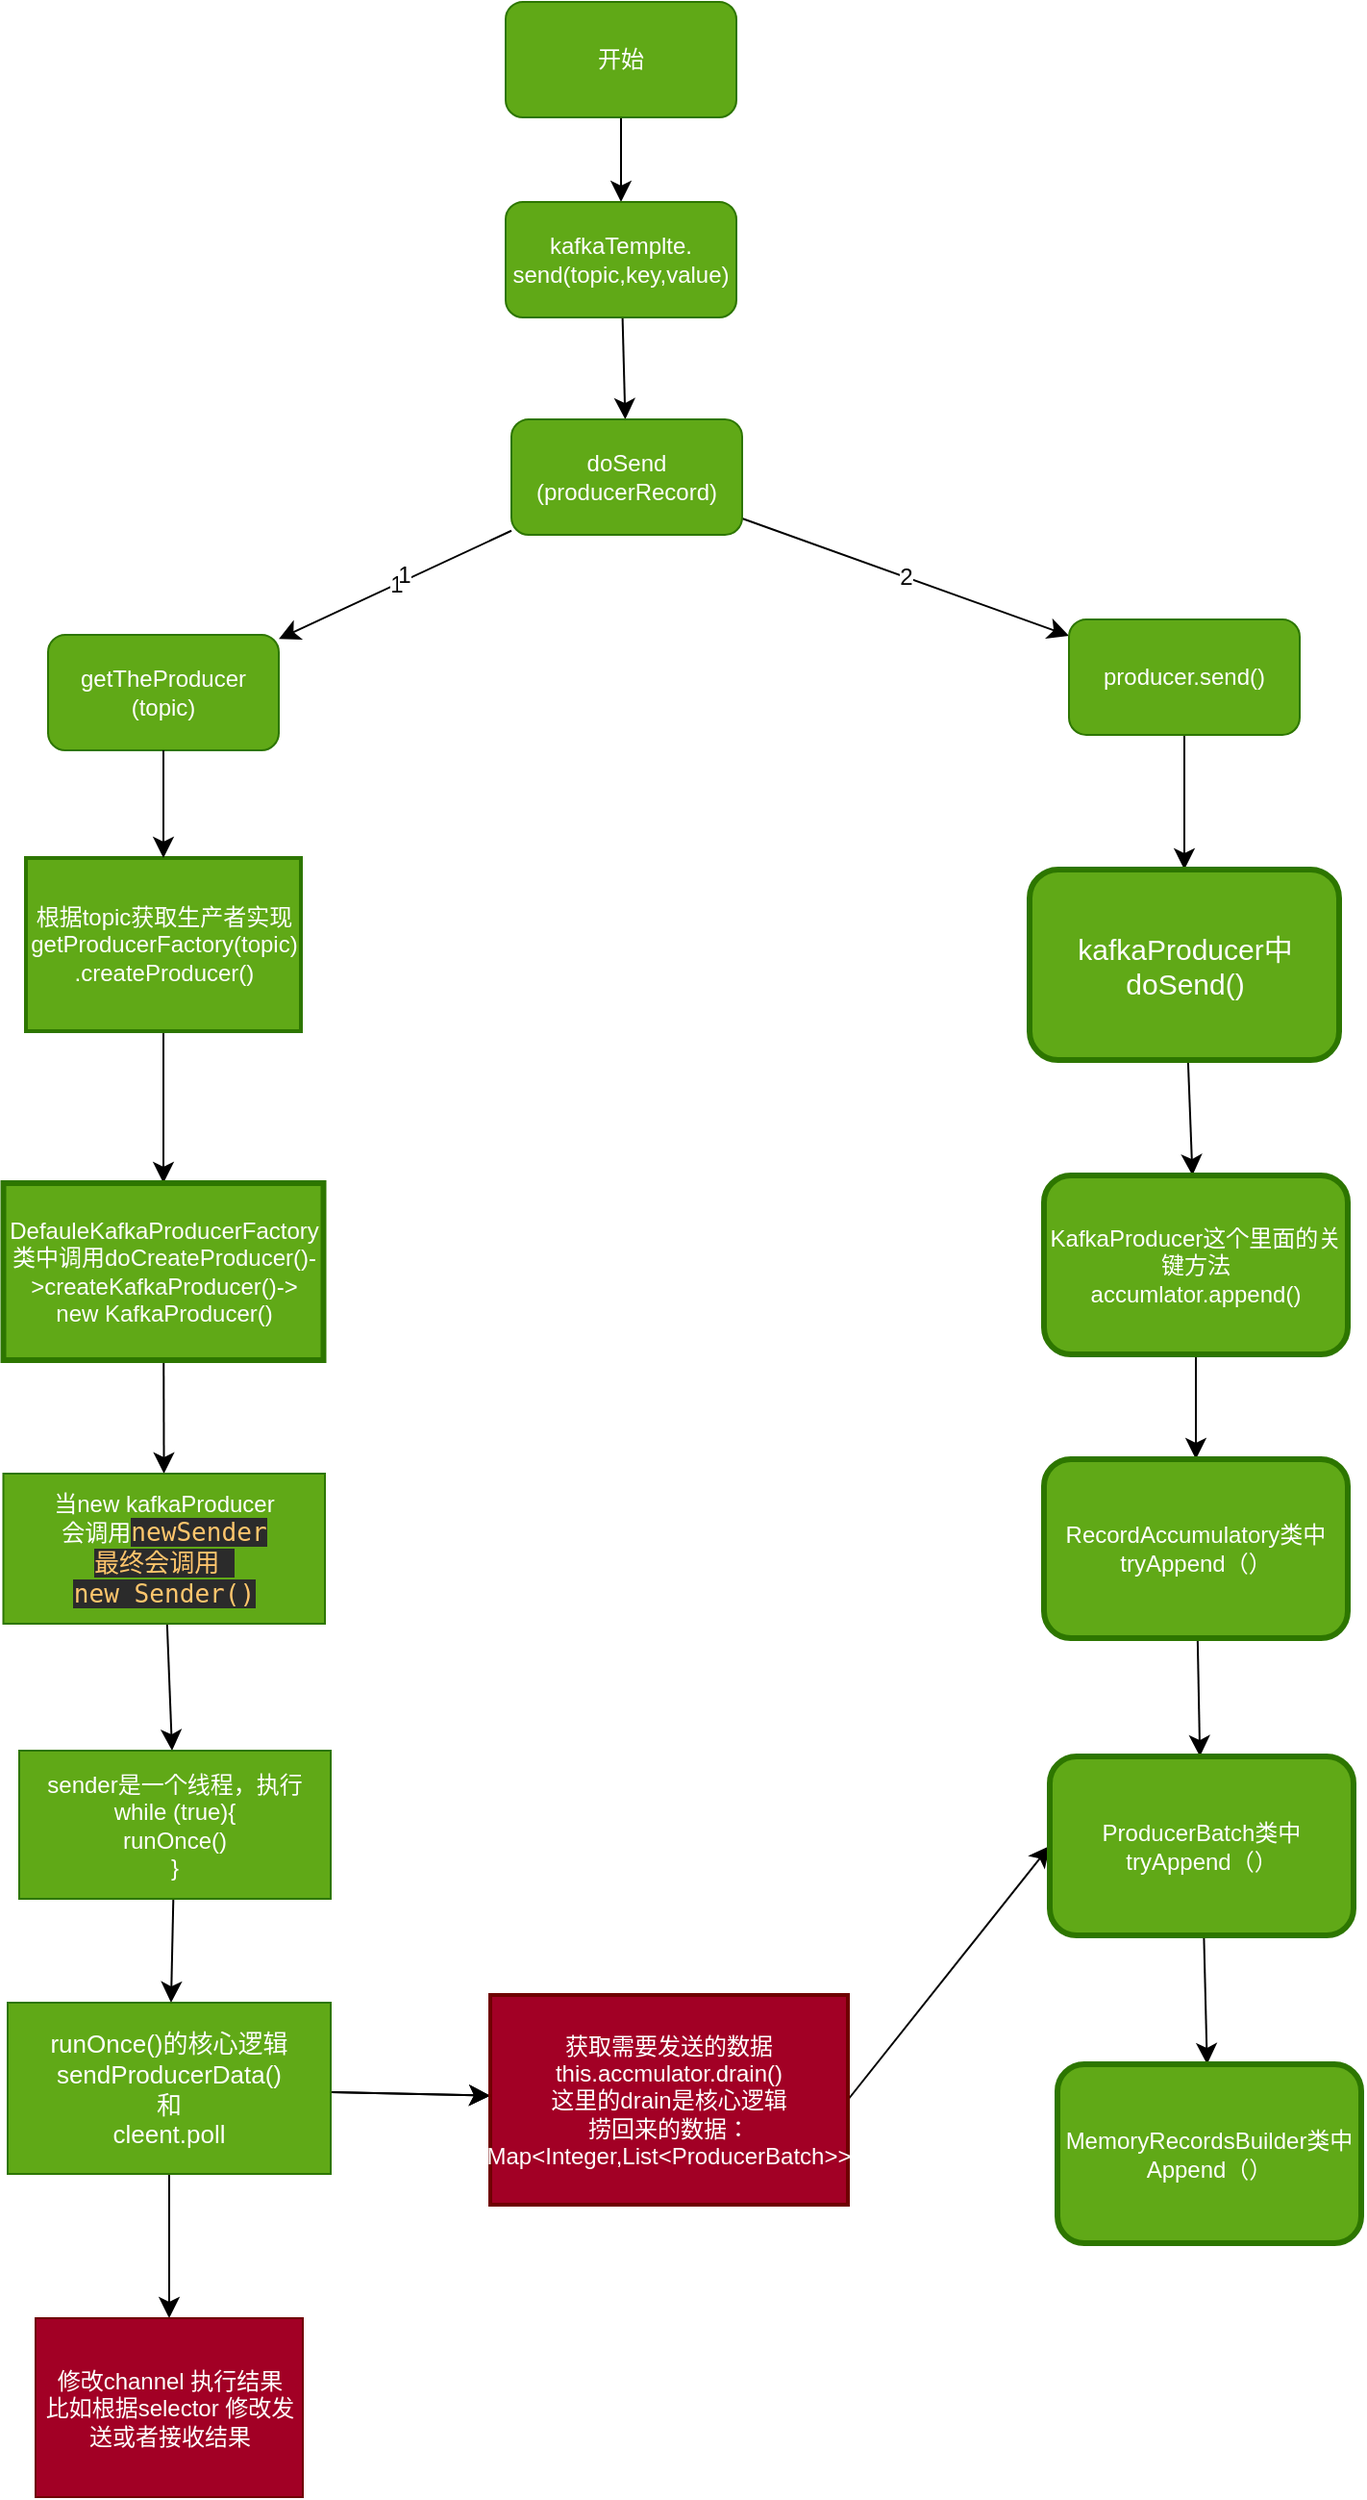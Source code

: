 <mxfile version="24.7.5">
  <diagram name="第 1 页" id="rjt4TvfhB3kIMEqw2SIt">
    <mxGraphModel dx="1280" dy="592" grid="0" gridSize="10" guides="1" tooltips="1" connect="1" arrows="1" fold="1" page="0" pageScale="1" pageWidth="827" pageHeight="1169" math="0" shadow="0">
      <root>
        <mxCell id="0" />
        <mxCell id="1" parent="0" />
        <mxCell id="hbUotnrX8_8MGM3nDu8A-5" value="" style="edgeStyle=none;curved=1;rounded=0;orthogonalLoop=1;jettySize=auto;html=1;fontSize=12;startSize=8;endSize=8;" edge="1" parent="1" source="hbUotnrX8_8MGM3nDu8A-1" target="hbUotnrX8_8MGM3nDu8A-4">
          <mxGeometry relative="1" as="geometry" />
        </mxCell>
        <mxCell id="hbUotnrX8_8MGM3nDu8A-1" value="开始" style="rounded=1;whiteSpace=wrap;html=1;fillColor=#60a917;fontColor=#ffffff;strokeColor=#2D7600;" vertex="1" parent="1">
          <mxGeometry x="-9" y="14" width="120" height="60" as="geometry" />
        </mxCell>
        <mxCell id="hbUotnrX8_8MGM3nDu8A-12" value="" style="edgeStyle=none;curved=1;rounded=0;orthogonalLoop=1;jettySize=auto;html=1;fontSize=12;startSize=8;endSize=8;" edge="1" parent="1" source="hbUotnrX8_8MGM3nDu8A-4" target="hbUotnrX8_8MGM3nDu8A-11">
          <mxGeometry relative="1" as="geometry" />
        </mxCell>
        <mxCell id="hbUotnrX8_8MGM3nDu8A-4" value="kafkaTemplte.&lt;br&gt;send(topic,key,value)" style="rounded=1;whiteSpace=wrap;align=center;verticalAlign=middle;html=1;fillColor=#60a917;fontColor=#ffffff;strokeColor=#2D7600;" vertex="1" parent="1">
          <mxGeometry x="-9" y="118" width="120" height="60" as="geometry" />
        </mxCell>
        <mxCell id="hbUotnrX8_8MGM3nDu8A-14" value="1" style="edgeStyle=none;curved=1;rounded=0;orthogonalLoop=1;jettySize=auto;html=1;fontSize=12;startSize=8;endSize=8;" edge="1" parent="1" source="hbUotnrX8_8MGM3nDu8A-11" target="hbUotnrX8_8MGM3nDu8A-13">
          <mxGeometry relative="1" as="geometry" />
        </mxCell>
        <mxCell id="hbUotnrX8_8MGM3nDu8A-15" value="1" style="edgeLabel;html=1;align=center;verticalAlign=middle;resizable=0;points=[];fontSize=12;" vertex="1" connectable="0" parent="hbUotnrX8_8MGM3nDu8A-14">
          <mxGeometry x="-0.087" y="-3" relative="1" as="geometry">
            <mxPoint as="offset" />
          </mxGeometry>
        </mxCell>
        <mxCell id="hbUotnrX8_8MGM3nDu8A-36" value="2" style="edgeStyle=none;curved=1;rounded=0;orthogonalLoop=1;jettySize=auto;html=1;fontSize=12;startSize=8;endSize=8;" edge="1" parent="1" source="hbUotnrX8_8MGM3nDu8A-11" target="hbUotnrX8_8MGM3nDu8A-35">
          <mxGeometry relative="1" as="geometry" />
        </mxCell>
        <mxCell id="hbUotnrX8_8MGM3nDu8A-11" value="doSend&lt;br&gt;(producerRecord)" style="whiteSpace=wrap;html=1;rounded=1;fillColor=#60a917;fontColor=#ffffff;strokeColor=#2D7600;" vertex="1" parent="1">
          <mxGeometry x="-6" y="231" width="120" height="60" as="geometry" />
        </mxCell>
        <mxCell id="hbUotnrX8_8MGM3nDu8A-13" value="getTheProducer&lt;br&gt;(topic)" style="rounded=1;whiteSpace=wrap;html=1;fillColor=#60a917;fontColor=#ffffff;strokeColor=#2D7600;" vertex="1" parent="1">
          <mxGeometry x="-247" y="343" width="120" height="60" as="geometry" />
        </mxCell>
        <mxCell id="hbUotnrX8_8MGM3nDu8A-22" value="" style="edgeStyle=none;curved=1;rounded=0;orthogonalLoop=1;jettySize=auto;html=1;fontSize=12;startSize=8;endSize=8;" edge="1" parent="1" source="hbUotnrX8_8MGM3nDu8A-19" target="hbUotnrX8_8MGM3nDu8A-21">
          <mxGeometry relative="1" as="geometry" />
        </mxCell>
        <mxCell id="hbUotnrX8_8MGM3nDu8A-19" value="根据topic获取生产者实现&lt;br&gt;getProducerFactory(topic)&lt;br&gt;.createProducer()" style="rounded=0;whiteSpace=wrap;html=1;fillColor=#60a917;fontColor=#ffffff;strokeColor=#2D7600;strokeWidth=2;" vertex="1" parent="1">
          <mxGeometry x="-258.5" y="459" width="143" height="90" as="geometry" />
        </mxCell>
        <mxCell id="hbUotnrX8_8MGM3nDu8A-20" value="" style="endArrow=classic;html=1;rounded=0;fontSize=12;startSize=8;endSize=8;curved=1;exitX=0.5;exitY=1;exitDx=0;exitDy=0;" edge="1" parent="1" source="hbUotnrX8_8MGM3nDu8A-13" target="hbUotnrX8_8MGM3nDu8A-19">
          <mxGeometry width="50" height="50" relative="1" as="geometry">
            <mxPoint x="55" y="325" as="sourcePoint" />
            <mxPoint x="105" y="275" as="targetPoint" />
          </mxGeometry>
        </mxCell>
        <mxCell id="hbUotnrX8_8MGM3nDu8A-24" value="" style="edgeStyle=none;curved=1;rounded=0;orthogonalLoop=1;jettySize=auto;html=1;fontSize=12;startSize=8;endSize=8;" edge="1" parent="1" source="hbUotnrX8_8MGM3nDu8A-21" target="hbUotnrX8_8MGM3nDu8A-23">
          <mxGeometry relative="1" as="geometry" />
        </mxCell>
        <mxCell id="hbUotnrX8_8MGM3nDu8A-21" value="DefauleKafkaProducerFactory&lt;br&gt;类中调用doCreateProducer()-&amp;gt;createKafkaProducer()-&amp;gt;&lt;br&gt;new KafkaProducer()" style="whiteSpace=wrap;html=1;fillColor=#60a917;strokeColor=#2D7600;fontColor=#ffffff;rounded=0;strokeWidth=3;" vertex="1" parent="1">
          <mxGeometry x="-270.25" y="628" width="166.5" height="92" as="geometry" />
        </mxCell>
        <mxCell id="hbUotnrX8_8MGM3nDu8A-26" value="" style="edgeStyle=none;curved=1;rounded=0;orthogonalLoop=1;jettySize=auto;html=1;fontSize=12;startSize=8;endSize=8;" edge="1" parent="1" source="hbUotnrX8_8MGM3nDu8A-23" target="hbUotnrX8_8MGM3nDu8A-25">
          <mxGeometry relative="1" as="geometry" />
        </mxCell>
        <mxCell id="hbUotnrX8_8MGM3nDu8A-23" value="当new kafkaProducer&lt;br&gt;会调用&lt;span style=&quot;color: rgb(255, 198, 109); background-color: rgb(43, 43, 43); font-family: &amp;quot;JetBrains Mono&amp;quot;, monospace; font-size: 9.8pt; white-space: pre;&quot;&gt;newSender&lt;br/&gt;最终会调用 &lt;br/&gt;new Sender()&lt;/span&gt;" style="whiteSpace=wrap;html=1;fillColor=#60a917;strokeColor=#2D7600;fontColor=#ffffff;rounded=0;" vertex="1" parent="1">
          <mxGeometry x="-270.25" y="779" width="167.25" height="78" as="geometry" />
        </mxCell>
        <mxCell id="hbUotnrX8_8MGM3nDu8A-28" value="" style="edgeStyle=none;curved=1;rounded=0;orthogonalLoop=1;jettySize=auto;html=1;fontSize=12;startSize=8;endSize=8;" edge="1" parent="1" source="hbUotnrX8_8MGM3nDu8A-25" target="hbUotnrX8_8MGM3nDu8A-27">
          <mxGeometry relative="1" as="geometry" />
        </mxCell>
        <mxCell id="hbUotnrX8_8MGM3nDu8A-25" value="sender是一个线程，执行while (true){&lt;br&gt;runOnce()&lt;br&gt;}" style="whiteSpace=wrap;html=1;fillColor=#60a917;strokeColor=#2D7600;fontColor=#ffffff;rounded=0;" vertex="1" parent="1">
          <mxGeometry x="-262" y="923" width="162" height="77" as="geometry" />
        </mxCell>
        <mxCell id="hbUotnrX8_8MGM3nDu8A-30" value="" style="edgeStyle=none;curved=1;rounded=0;orthogonalLoop=1;jettySize=auto;html=1;fontSize=12;startSize=8;endSize=8;" edge="1" parent="1" source="hbUotnrX8_8MGM3nDu8A-27" target="hbUotnrX8_8MGM3nDu8A-29">
          <mxGeometry relative="1" as="geometry" />
        </mxCell>
        <mxCell id="hbUotnrX8_8MGM3nDu8A-31" value="" style="edgeStyle=none;curved=1;rounded=0;orthogonalLoop=1;jettySize=auto;html=1;fontSize=12;startSize=8;endSize=8;" edge="1" parent="1" source="hbUotnrX8_8MGM3nDu8A-27" target="hbUotnrX8_8MGM3nDu8A-29">
          <mxGeometry relative="1" as="geometry" />
        </mxCell>
        <mxCell id="hbUotnrX8_8MGM3nDu8A-33" style="edgeStyle=none;curved=1;rounded=0;orthogonalLoop=1;jettySize=auto;html=1;entryX=0.5;entryY=0;entryDx=0;entryDy=0;fontSize=12;startSize=8;endSize=8;exitX=0.5;exitY=1;exitDx=0;exitDy=0;" edge="1" parent="1" source="hbUotnrX8_8MGM3nDu8A-27" target="hbUotnrX8_8MGM3nDu8A-32">
          <mxGeometry relative="1" as="geometry">
            <mxPoint x="-100" y="1121" as="sourcePoint" />
          </mxGeometry>
        </mxCell>
        <mxCell id="hbUotnrX8_8MGM3nDu8A-27" value="&lt;font style=&quot;font-size: 13px;&quot;&gt;runOnce()的核心&lt;/font&gt;&lt;font style=&quot;font-size: 13px;&quot;&gt;&lt;font style=&quot;font-size: 13px;&quot;&gt;逻辑&lt;br&gt;&lt;/font&gt;sendProducerData()&lt;br&gt;和&lt;br&gt;cleent.poll&lt;/font&gt;" style="rounded=0;whiteSpace=wrap;html=1;fillColor=#60a917;strokeColor=#2D7600;fontColor=#ffffff;" vertex="1" parent="1">
          <mxGeometry x="-268" y="1054" width="168" height="89" as="geometry" />
        </mxCell>
        <mxCell id="hbUotnrX8_8MGM3nDu8A-49" style="edgeStyle=none;curved=1;rounded=0;orthogonalLoop=1;jettySize=auto;html=1;entryX=0;entryY=0.5;entryDx=0;entryDy=0;fontSize=12;startSize=8;endSize=8;exitX=1;exitY=0.5;exitDx=0;exitDy=0;" edge="1" parent="1" source="hbUotnrX8_8MGM3nDu8A-29" target="hbUotnrX8_8MGM3nDu8A-45">
          <mxGeometry relative="1" as="geometry">
            <mxPoint x="84" y="1044" as="sourcePoint" />
          </mxGeometry>
        </mxCell>
        <mxCell id="hbUotnrX8_8MGM3nDu8A-29" value="获取需要发送的数据&lt;br&gt;this.accmulator.drain()&lt;br&gt;这里的drain是核心逻辑&lt;br&gt;捞回来的数据：Map&amp;lt;Integer,List&amp;lt;ProducerBatch&amp;gt;&amp;gt;" style="whiteSpace=wrap;html=1;fillColor=#a20025;strokeColor=#6F0000;fontColor=#ffffff;rounded=0;strokeWidth=2;" vertex="1" parent="1">
          <mxGeometry x="-17" y="1050" width="186" height="109" as="geometry" />
        </mxCell>
        <mxCell id="hbUotnrX8_8MGM3nDu8A-32" value="修改channel 执行结果&lt;br&gt;比如根据selector 修改发送或者接收结果" style="rounded=0;whiteSpace=wrap;html=1;fillColor=#a20025;fontColor=#ffffff;strokeColor=#6F0000;" vertex="1" parent="1">
          <mxGeometry x="-253.5" y="1218" width="139" height="93" as="geometry" />
        </mxCell>
        <mxCell id="hbUotnrX8_8MGM3nDu8A-38" value="" style="edgeStyle=none;curved=1;rounded=0;orthogonalLoop=1;jettySize=auto;html=1;fontSize=12;startSize=8;endSize=8;" edge="1" parent="1" source="hbUotnrX8_8MGM3nDu8A-35" target="hbUotnrX8_8MGM3nDu8A-37">
          <mxGeometry relative="1" as="geometry" />
        </mxCell>
        <mxCell id="hbUotnrX8_8MGM3nDu8A-35" value="producer.send()" style="whiteSpace=wrap;html=1;fillColor=#60a917;strokeColor=#2D7600;fontColor=#ffffff;rounded=1;" vertex="1" parent="1">
          <mxGeometry x="284" y="335" width="120" height="60" as="geometry" />
        </mxCell>
        <mxCell id="hbUotnrX8_8MGM3nDu8A-40" value="" style="edgeStyle=none;curved=1;rounded=0;orthogonalLoop=1;jettySize=auto;html=1;fontSize=12;startSize=8;endSize=8;" edge="1" parent="1" source="hbUotnrX8_8MGM3nDu8A-37" target="hbUotnrX8_8MGM3nDu8A-39">
          <mxGeometry relative="1" as="geometry" />
        </mxCell>
        <mxCell id="hbUotnrX8_8MGM3nDu8A-37" value="&lt;font style=&quot;font-size: 15px;&quot;&gt;kafkaProducer中&lt;br&gt;doSend()&lt;/font&gt;" style="rounded=1;whiteSpace=wrap;html=1;fillColor=#60a917;strokeColor=#2D7600;fontColor=#ffffff;strokeWidth=3;" vertex="1" parent="1">
          <mxGeometry x="263.5" y="465" width="161" height="99" as="geometry" />
        </mxCell>
        <mxCell id="hbUotnrX8_8MGM3nDu8A-44" value="" style="edgeStyle=none;curved=1;rounded=0;orthogonalLoop=1;jettySize=auto;html=1;fontSize=12;startSize=8;endSize=8;" edge="1" parent="1" source="hbUotnrX8_8MGM3nDu8A-39" target="hbUotnrX8_8MGM3nDu8A-43">
          <mxGeometry relative="1" as="geometry" />
        </mxCell>
        <mxCell id="hbUotnrX8_8MGM3nDu8A-39" value="KafkaProducer这个里面的关键方法&lt;br&gt;accumlator.append()" style="whiteSpace=wrap;html=1;fillColor=#60a917;strokeColor=#2D7600;fontColor=#ffffff;rounded=1;strokeWidth=3;" vertex="1" parent="1">
          <mxGeometry x="271" y="624" width="158" height="93" as="geometry" />
        </mxCell>
        <mxCell id="hbUotnrX8_8MGM3nDu8A-46" value="" style="edgeStyle=none;curved=1;rounded=0;orthogonalLoop=1;jettySize=auto;html=1;fontSize=12;startSize=8;endSize=8;" edge="1" parent="1" source="hbUotnrX8_8MGM3nDu8A-43" target="hbUotnrX8_8MGM3nDu8A-45">
          <mxGeometry relative="1" as="geometry" />
        </mxCell>
        <mxCell id="hbUotnrX8_8MGM3nDu8A-43" value="RecordAccumulatory类中tryAppend（）" style="whiteSpace=wrap;html=1;fillColor=#60a917;strokeColor=#2D7600;fontColor=#ffffff;rounded=1;strokeWidth=3;" vertex="1" parent="1">
          <mxGeometry x="271" y="771.5" width="158" height="93" as="geometry" />
        </mxCell>
        <mxCell id="hbUotnrX8_8MGM3nDu8A-48" value="" style="edgeStyle=none;curved=1;rounded=0;orthogonalLoop=1;jettySize=auto;html=1;fontSize=12;startSize=8;endSize=8;" edge="1" parent="1" source="hbUotnrX8_8MGM3nDu8A-45" target="hbUotnrX8_8MGM3nDu8A-47">
          <mxGeometry relative="1" as="geometry" />
        </mxCell>
        <mxCell id="hbUotnrX8_8MGM3nDu8A-45" value="ProducerBatch类中tryAppend（）" style="whiteSpace=wrap;html=1;fillColor=#60a917;strokeColor=#2D7600;fontColor=#ffffff;rounded=1;strokeWidth=3;" vertex="1" parent="1">
          <mxGeometry x="274" y="926" width="158" height="93" as="geometry" />
        </mxCell>
        <mxCell id="hbUotnrX8_8MGM3nDu8A-47" value="MemoryRecordsBuilder类中Append（）" style="whiteSpace=wrap;html=1;fillColor=#60a917;strokeColor=#2D7600;fontColor=#ffffff;rounded=1;strokeWidth=3;" vertex="1" parent="1">
          <mxGeometry x="278" y="1086" width="158" height="93" as="geometry" />
        </mxCell>
      </root>
    </mxGraphModel>
  </diagram>
</mxfile>
